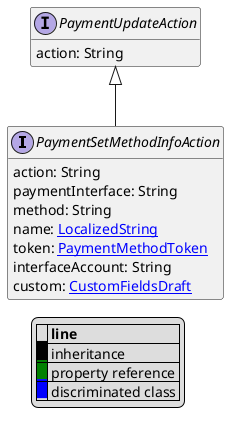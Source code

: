 @startuml

hide empty fields
hide empty methods
legend
|= |= line |
|<back:black>   </back>| inheritance |
|<back:green>   </back>| property reference |
|<back:blue>   </back>| discriminated class |
endlegend
interface PaymentSetMethodInfoAction [[PaymentSetMethodInfoAction.svg]] extends PaymentUpdateAction {
    action: String
    paymentInterface: String
    method: String
    name: [[LocalizedString.svg LocalizedString]]
    token: [[PaymentMethodToken.svg PaymentMethodToken]]
    interfaceAccount: String
    custom: [[CustomFieldsDraft.svg CustomFieldsDraft]]
}
interface PaymentUpdateAction [[PaymentUpdateAction.svg]]  {
    action: String
}





@enduml

